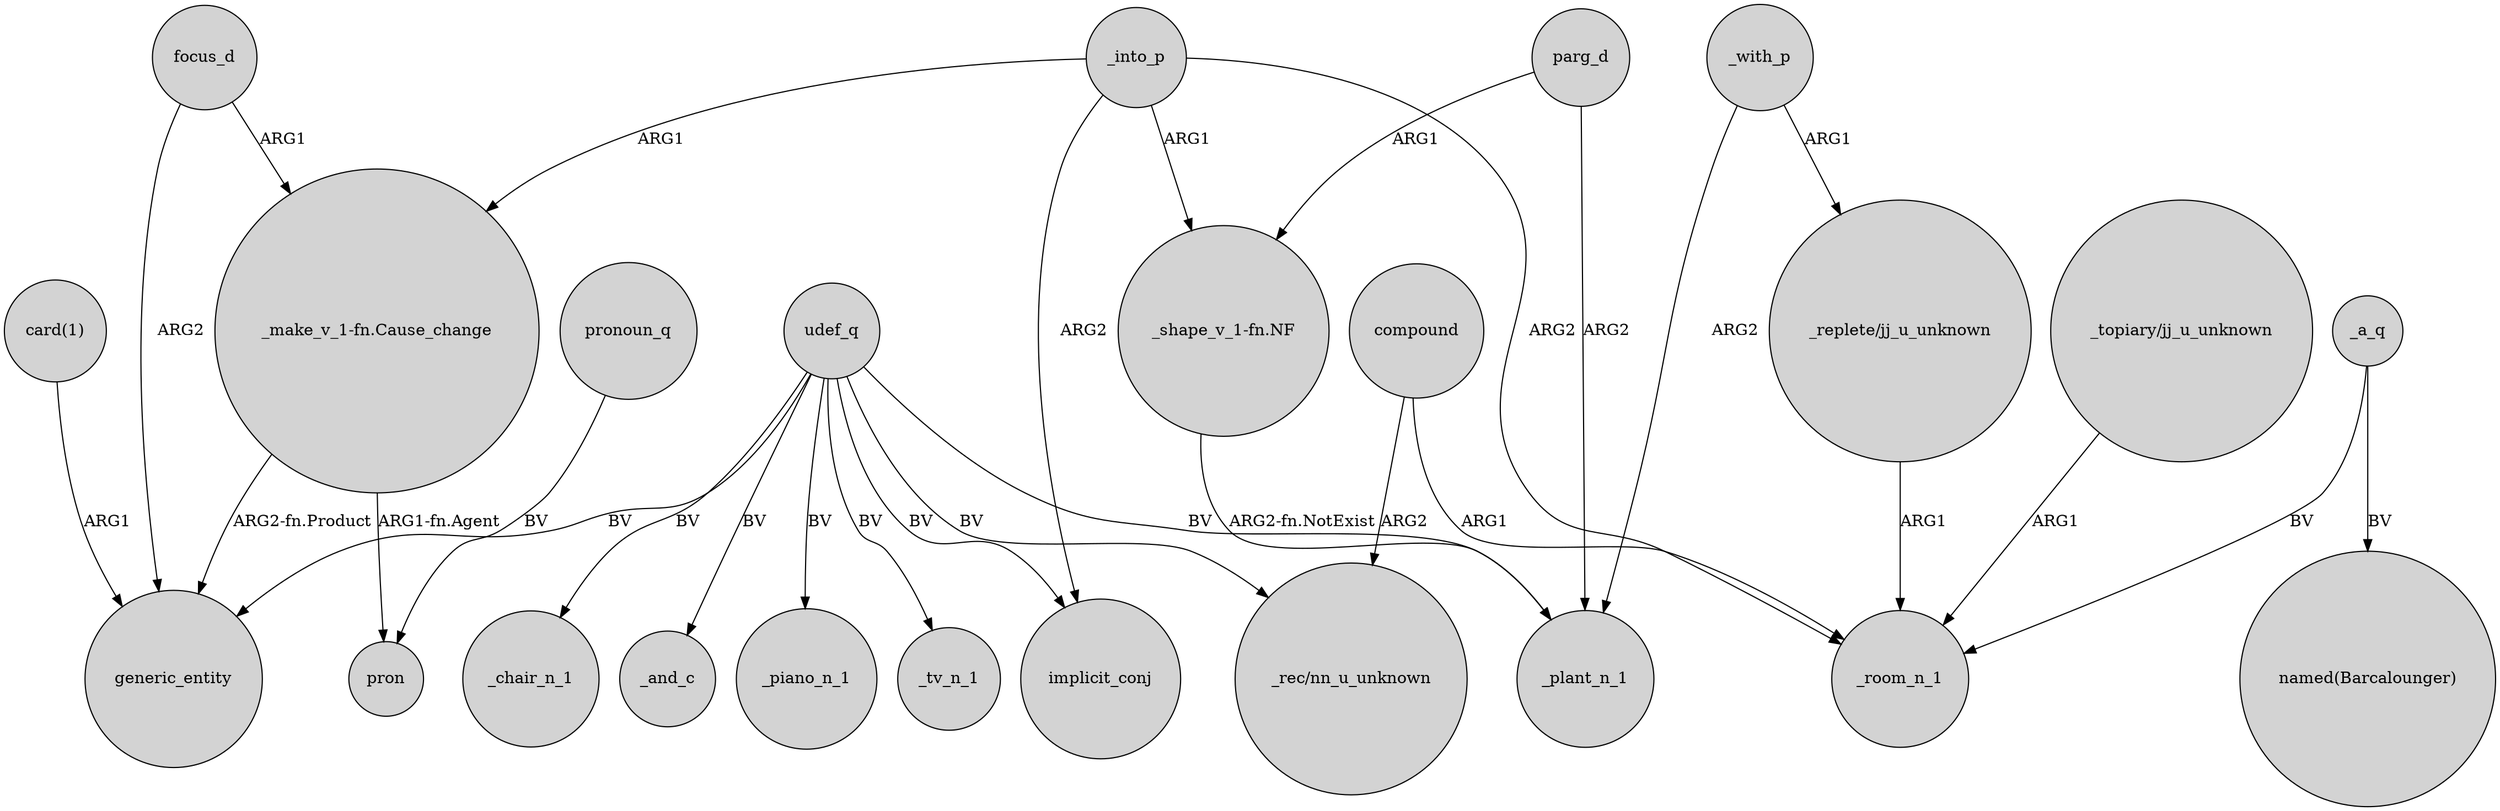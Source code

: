 digraph {
	node [shape=circle style=filled]
	_into_p -> "_make_v_1-fn.Cause_change" [label=ARG1]
	_into_p -> _room_n_1 [label=ARG2]
	"_topiary/jj_u_unknown" -> _room_n_1 [label=ARG1]
	_with_p -> "_replete/jj_u_unknown" [label=ARG1]
	udef_q -> generic_entity [label=BV]
	_into_p -> implicit_conj [label=ARG2]
	udef_q -> _piano_n_1 [label=BV]
	udef_q -> _tv_n_1 [label=BV]
	focus_d -> generic_entity [label=ARG2]
	"_replete/jj_u_unknown" -> _room_n_1 [label=ARG1]
	_a_q -> "named(Barcalounger)" [label=BV]
	udef_q -> implicit_conj [label=BV]
	parg_d -> _plant_n_1 [label=ARG2]
	_a_q -> _room_n_1 [label=BV]
	pronoun_q -> pron [label=BV]
	parg_d -> "_shape_v_1-fn.NF" [label=ARG1]
	"_make_v_1-fn.Cause_change" -> generic_entity [label="ARG2-fn.Product"]
	udef_q -> _chair_n_1 [label=BV]
	compound -> "_rec/nn_u_unknown" [label=ARG2]
	"_make_v_1-fn.Cause_change" -> pron [label="ARG1-fn.Agent"]
	udef_q -> _plant_n_1 [label=BV]
	compound -> _room_n_1 [label=ARG1]
	"_shape_v_1-fn.NF" -> _plant_n_1 [label="ARG2-fn.NotExist"]
	focus_d -> "_make_v_1-fn.Cause_change" [label=ARG1]
	"card(1)" -> generic_entity [label=ARG1]
	_into_p -> "_shape_v_1-fn.NF" [label=ARG1]
	udef_q -> _and_c [label=BV]
	udef_q -> "_rec/nn_u_unknown" [label=BV]
	_with_p -> _plant_n_1 [label=ARG2]
}
